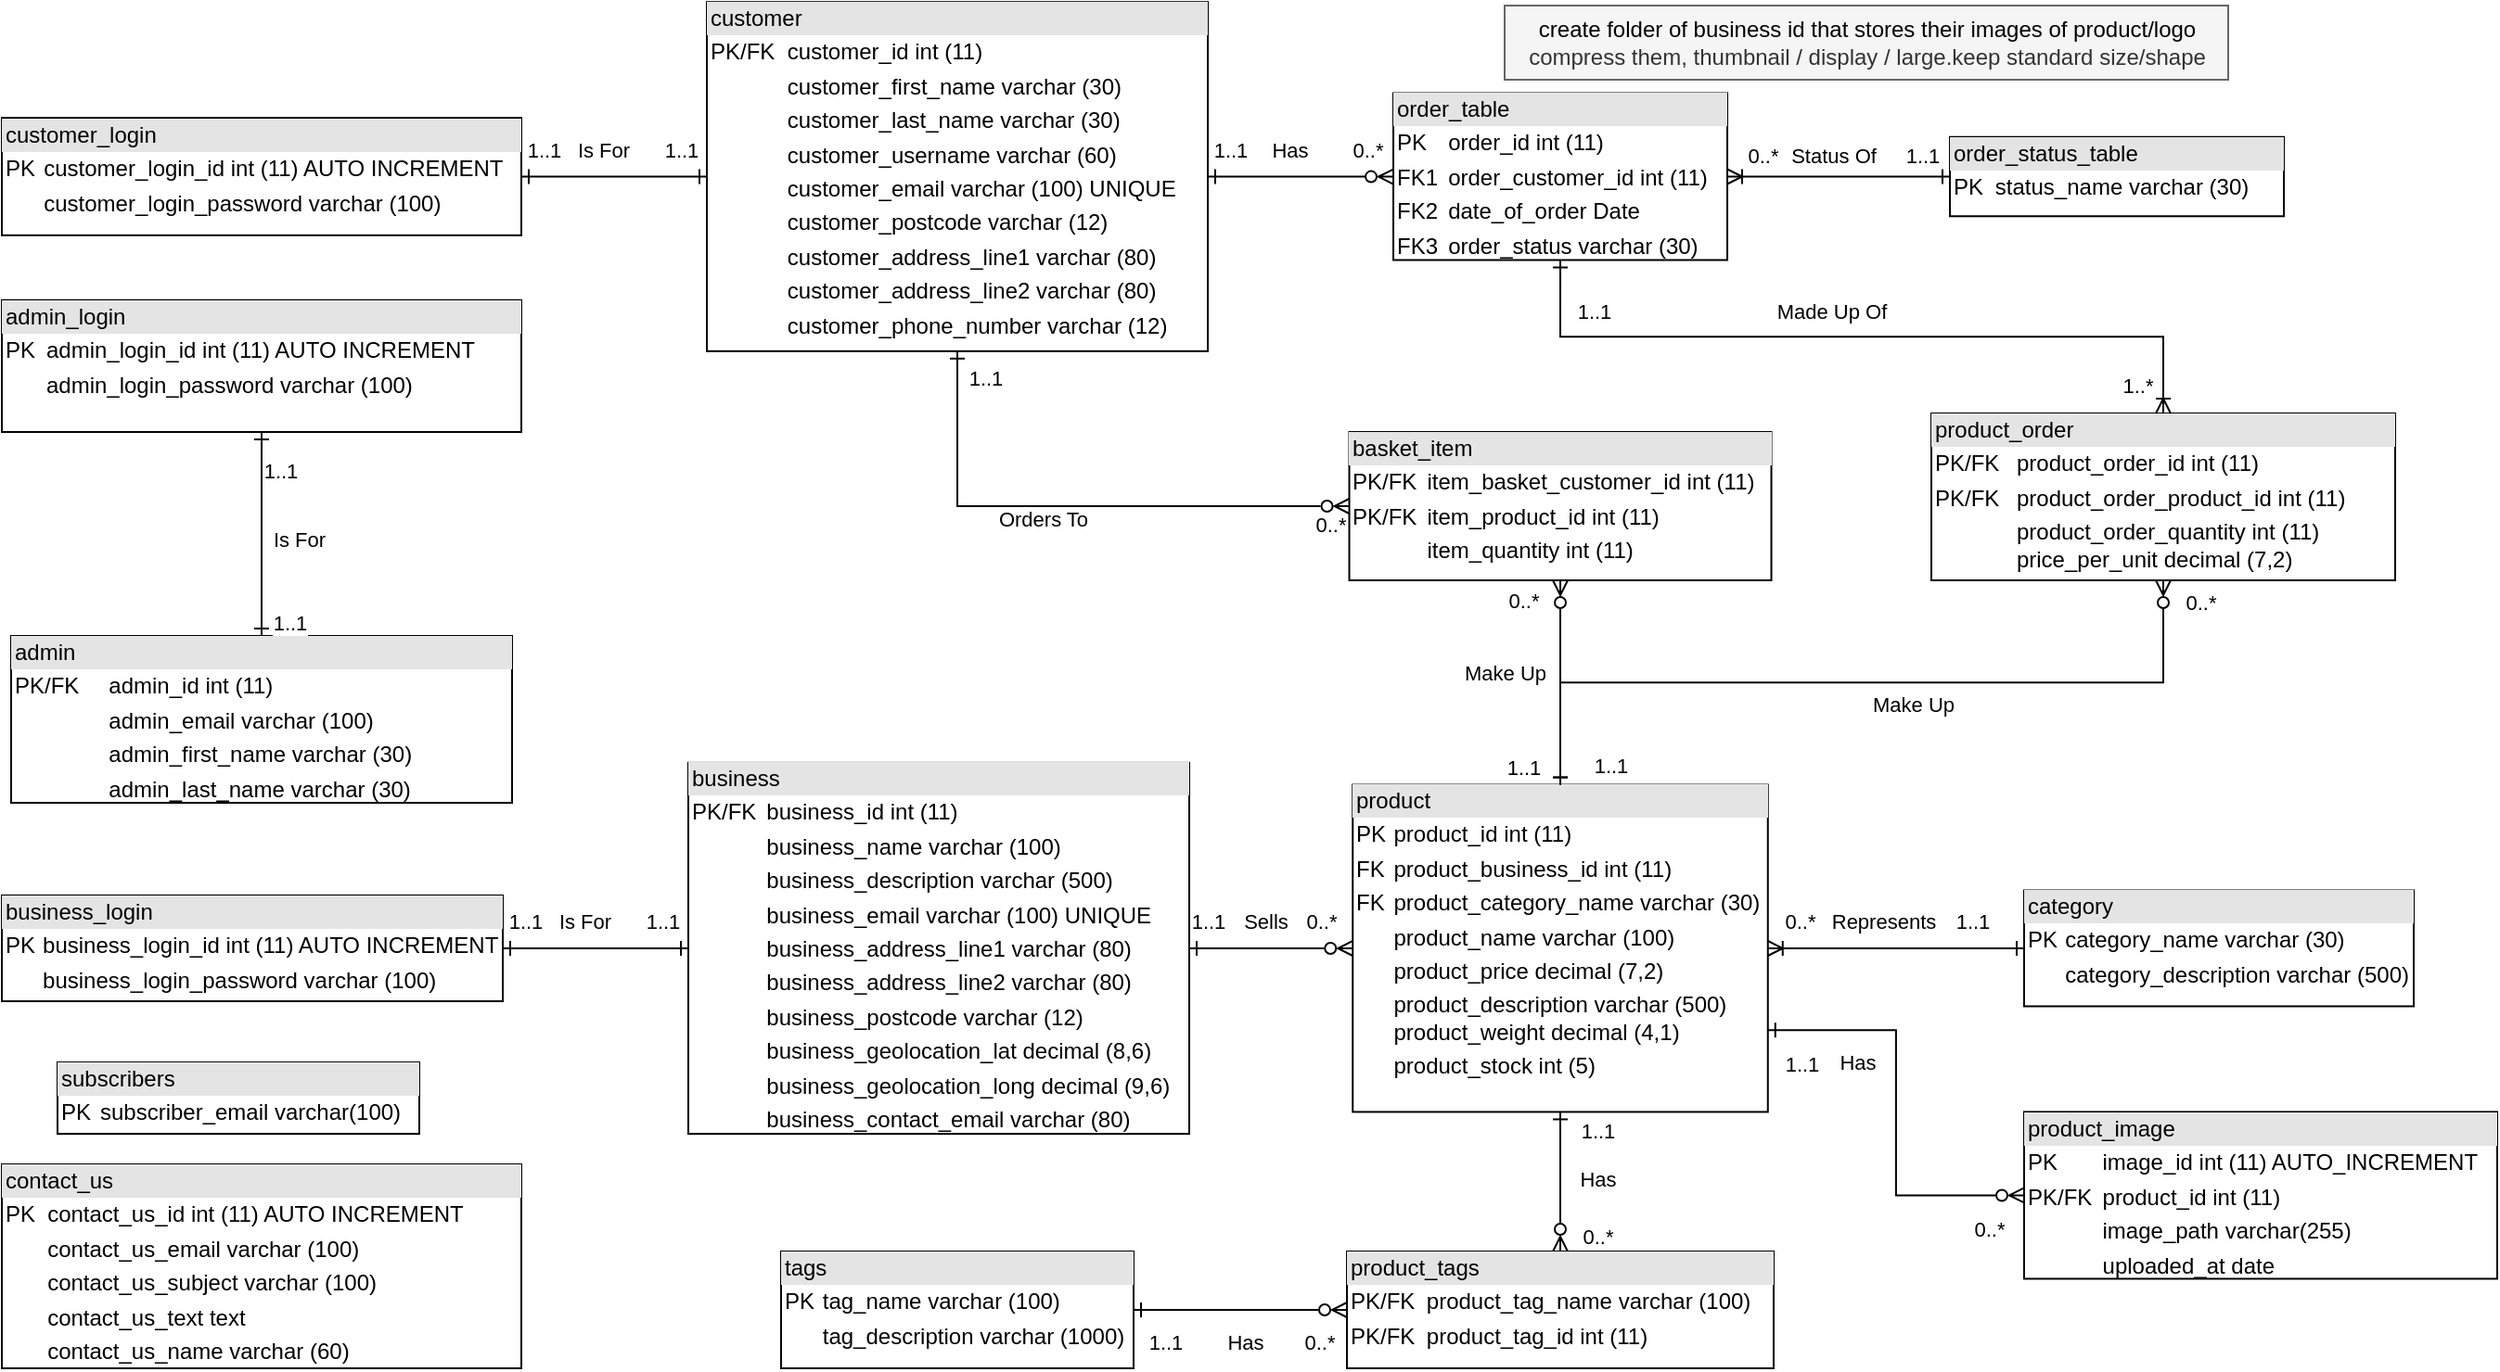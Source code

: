 <mxfile version="26.2.14">
  <diagram id="C5RBs43oDa-KdzZeNtuy" name="Page-1">
    <mxGraphModel dx="2253" dy="743" grid="1" gridSize="10" guides="1" tooltips="1" connect="1" arrows="1" fold="1" page="1" pageScale="1" pageWidth="827" pageHeight="1169" math="0" shadow="0">
      <root>
        <mxCell id="WIyWlLk6GJQsqaUBKTNV-0" />
        <mxCell id="WIyWlLk6GJQsqaUBKTNV-1" parent="WIyWlLk6GJQsqaUBKTNV-0" />
        <mxCell id="jSsbBtt8vJebGRckKTgW-8" value="" style="edgeStyle=orthogonalEdgeStyle;rounded=0;orthogonalLoop=1;jettySize=auto;html=1;startArrow=ERone;startFill=0;endArrow=ERzeroToMany;endFill=0;" parent="WIyWlLk6GJQsqaUBKTNV-1" source="jSsbBtt8vJebGRckKTgW-5" target="jSsbBtt8vJebGRckKTgW-6" edge="1">
          <mxGeometry relative="1" as="geometry" />
        </mxCell>
        <mxCell id="jSsbBtt8vJebGRckKTgW-9" value="Has" style="edgeLabel;html=1;align=center;verticalAlign=middle;resizable=0;points=[];" parent="jSsbBtt8vJebGRckKTgW-8" vertex="1" connectable="0">
          <mxGeometry x="-0.289" y="1" relative="1" as="geometry">
            <mxPoint x="8" y="-14" as="offset" />
          </mxGeometry>
        </mxCell>
        <mxCell id="jSsbBtt8vJebGRckKTgW-10" value="1..1" style="edgeLabel;html=1;align=center;verticalAlign=middle;resizable=0;points=[];" parent="jSsbBtt8vJebGRckKTgW-8" vertex="1" connectable="0">
          <mxGeometry x="-0.756" y="1" relative="1" as="geometry">
            <mxPoint y="-14" as="offset" />
          </mxGeometry>
        </mxCell>
        <mxCell id="jSsbBtt8vJebGRckKTgW-11" value="0..*" style="edgeLabel;html=1;align=center;verticalAlign=middle;resizable=0;points=[];" parent="jSsbBtt8vJebGRckKTgW-8" vertex="1" connectable="0">
          <mxGeometry x="0.133" y="-2" relative="1" as="geometry">
            <mxPoint x="29" y="-17" as="offset" />
          </mxGeometry>
        </mxCell>
        <mxCell id="jSsbBtt8vJebGRckKTgW-5" value="&lt;div style=&quot;box-sizing: border-box; width: 100%; background: rgb(228, 228, 228); padding: 2px;&quot;&gt;customer&lt;/div&gt;&lt;table style=&quot;width:100%;font-size:1em;&quot; cellpadding=&quot;2&quot; cellspacing=&quot;0&quot;&gt;&lt;tbody&gt;&lt;tr&gt;&lt;td&gt;PK/FK&lt;/td&gt;&lt;td&gt;customer_id int (11)&lt;/td&gt;&lt;/tr&gt;&lt;tr&gt;&lt;td&gt;&lt;br&gt;&lt;/td&gt;&lt;td&gt;customer_first_name varchar (30)&lt;/td&gt;&lt;/tr&gt;&lt;tr&gt;&lt;td&gt;&lt;br&gt;&lt;/td&gt;&lt;td&gt;customer_last_name varchar (30)&lt;/td&gt;&lt;/tr&gt;&lt;tr&gt;&lt;td&gt;&lt;br&gt;&lt;/td&gt;&lt;td&gt;customer_username varchar (60)&lt;/td&gt;&lt;/tr&gt;&lt;tr&gt;&lt;td&gt;&lt;br&gt;&lt;/td&gt;&lt;td&gt;customer_email varchar (100) UNIQUE&lt;/td&gt;&lt;/tr&gt;&lt;tr&gt;&lt;td&gt;&lt;br&gt;&lt;/td&gt;&lt;td&gt;customer_postcode varchar (12)&lt;/td&gt;&lt;/tr&gt;&lt;tr&gt;&lt;td&gt;&lt;br&gt;&lt;/td&gt;&lt;td&gt;customer_address_line1 varchar (80)&lt;/td&gt;&lt;/tr&gt;&lt;tr&gt;&lt;td&gt;&lt;br&gt;&lt;/td&gt;&lt;td&gt;customer_address_line2 varchar (80)&lt;/td&gt;&lt;/tr&gt;&lt;tr&gt;&lt;td&gt;&lt;br&gt;&lt;/td&gt;&lt;td&gt;customer_phone_number varchar (12)&lt;/td&gt;&lt;/tr&gt;&lt;/tbody&gt;&lt;/table&gt;" style="verticalAlign=top;align=left;overflow=fill;html=1;whiteSpace=wrap;" parent="WIyWlLk6GJQsqaUBKTNV-1" vertex="1">
          <mxGeometry y="8.1" width="270" height="188.31" as="geometry" />
        </mxCell>
        <mxCell id="jSsbBtt8vJebGRckKTgW-6" value="&lt;div style=&quot;box-sizing: border-box; width: 100%; background: rgb(228, 228, 228); padding: 2px;&quot;&gt;order_table&lt;/div&gt;&lt;table style=&quot;width:100%;font-size:1em;&quot; cellpadding=&quot;2&quot; cellspacing=&quot;0&quot;&gt;&lt;tbody&gt;&lt;tr&gt;&lt;td&gt;PK&lt;/td&gt;&lt;td&gt;order_id int (11)&lt;/td&gt;&lt;/tr&gt;&lt;tr&gt;&lt;td&gt;FK1&lt;/td&gt;&lt;td&gt;order_customer_id int (11)&lt;/td&gt;&lt;/tr&gt;&lt;tr&gt;&lt;td&gt;FK2&lt;/td&gt;&lt;td&gt;date_of_order Date&lt;br&gt;&lt;/td&gt;&lt;/tr&gt;&lt;tr&gt;&lt;td&gt;FK3&lt;/td&gt;&lt;td&gt;order_status varchar (30)&lt;/td&gt;&lt;/tr&gt;&lt;tr&gt;&lt;td&gt;&lt;br&gt;&lt;/td&gt;&lt;td&gt;&lt;br&gt;&lt;/td&gt;&lt;/tr&gt;&lt;tr&gt;&lt;td&gt;&lt;br&gt;&lt;/td&gt;&lt;td&gt;&lt;br&gt;&lt;/td&gt;&lt;/tr&gt;&lt;/tbody&gt;&lt;/table&gt;" style="verticalAlign=top;align=left;overflow=fill;html=1;whiteSpace=wrap;" parent="WIyWlLk6GJQsqaUBKTNV-1" vertex="1">
          <mxGeometry x="370.01" y="57.25" width="180" height="90" as="geometry" />
        </mxCell>
        <mxCell id="jSsbBtt8vJebGRckKTgW-13" value="&lt;div style=&quot;box-sizing: border-box; width: 100%; background: rgb(228, 228, 228); padding: 2px;&quot;&gt;product_order&lt;/div&gt;&lt;table style=&quot;width:100%;font-size:1em;&quot; cellpadding=&quot;2&quot; cellspacing=&quot;0&quot;&gt;&lt;tbody&gt;&lt;tr&gt;&lt;td&gt;PK/FK&lt;/td&gt;&lt;td&gt;product_order_id int (11)&lt;/td&gt;&lt;/tr&gt;&lt;tr&gt;&lt;td&gt;PK/FK&lt;/td&gt;&lt;td&gt;product_order_product_id int (11)&lt;br&gt;&lt;/td&gt;&lt;/tr&gt;&lt;tr&gt;&lt;td&gt;&lt;br&gt;&lt;/td&gt;&lt;td&gt;product_order_quantity int (11)&lt;br&gt;price_per_unit decimal (7,2)&lt;br&gt;&lt;br&gt;&lt;/td&gt;&lt;/tr&gt;&lt;/tbody&gt;&lt;/table&gt;" style="verticalAlign=top;align=left;overflow=fill;html=1;whiteSpace=wrap;" parent="WIyWlLk6GJQsqaUBKTNV-1" vertex="1">
          <mxGeometry x="660" y="230" width="250" height="90" as="geometry" />
        </mxCell>
        <mxCell id="jSsbBtt8vJebGRckKTgW-14" value="&lt;div style=&quot;box-sizing: border-box; width: 100%; background: rgb(228, 228, 228); padding: 2px;&quot;&gt;product&lt;/div&gt;&lt;table style=&quot;width:100%;font-size:1em;&quot; cellpadding=&quot;2&quot; cellspacing=&quot;0&quot;&gt;&lt;tbody&gt;&lt;tr&gt;&lt;td&gt;PK&lt;/td&gt;&lt;td&gt;product_id int (11)&lt;/td&gt;&lt;/tr&gt;&lt;tr&gt;&lt;td&gt;FK&lt;/td&gt;&lt;td&gt;product_business_id int (11)&lt;/td&gt;&lt;/tr&gt;&lt;tr&gt;&lt;td&gt;FK&lt;/td&gt;&lt;td&gt;product_category_name varchar (30)&lt;/td&gt;&lt;/tr&gt;&lt;tr&gt;&lt;td&gt;&lt;br&gt;&lt;/td&gt;&lt;td&gt;product_name varchar (100)&lt;/td&gt;&lt;/tr&gt;&lt;tr&gt;&lt;td&gt;&lt;/td&gt;&lt;td&gt;product_price decimal (7,2)&lt;br&gt;&lt;/td&gt;&lt;/tr&gt;&lt;tr&gt;&lt;td&gt;&lt;br&gt;&lt;/td&gt;&lt;td&gt;product_description varchar (500)&lt;br&gt;product_weight decimal (4,1)&lt;/td&gt;&lt;/tr&gt;&lt;tr&gt;&lt;td&gt;&lt;br&gt;&lt;/td&gt;&lt;td&gt;product_stock int (5)&lt;/td&gt;&lt;/tr&gt;&lt;tr&gt;&lt;td&gt;&lt;br&gt;&lt;/td&gt;&lt;td&gt;&lt;br&gt;&lt;/td&gt;&lt;/tr&gt;&lt;tr&gt;&lt;td&gt;&lt;br&gt;&lt;/td&gt;&lt;td&gt;&lt;br&gt;&lt;/td&gt;&lt;/tr&gt;&lt;/tbody&gt;&lt;/table&gt;" style="verticalAlign=top;align=left;overflow=fill;html=1;whiteSpace=wrap;" parent="WIyWlLk6GJQsqaUBKTNV-1" vertex="1">
          <mxGeometry x="348.13" y="430.28" width="223.75" height="176.44" as="geometry" />
        </mxCell>
        <mxCell id="jSsbBtt8vJebGRckKTgW-15" value="" style="edgeStyle=orthogonalEdgeStyle;rounded=0;orthogonalLoop=1;jettySize=auto;html=1;exitX=0.5;exitY=1;exitDx=0;exitDy=0;entryX=0.5;entryY=0;entryDx=0;entryDy=0;startArrow=ERone;startFill=0;endArrow=ERoneToMany;endFill=0;" parent="WIyWlLk6GJQsqaUBKTNV-1" source="jSsbBtt8vJebGRckKTgW-6" target="jSsbBtt8vJebGRckKTgW-13" edge="1">
          <mxGeometry relative="1" as="geometry">
            <mxPoint x="230" y="277" as="sourcePoint" />
            <mxPoint x="330" y="277" as="targetPoint" />
          </mxGeometry>
        </mxCell>
        <mxCell id="jSsbBtt8vJebGRckKTgW-16" value="Made Up Of" style="edgeLabel;html=1;align=center;verticalAlign=middle;resizable=0;points=[];" parent="jSsbBtt8vJebGRckKTgW-15" vertex="1" connectable="0">
          <mxGeometry x="-0.289" y="1" relative="1" as="geometry">
            <mxPoint x="42" y="-13" as="offset" />
          </mxGeometry>
        </mxCell>
        <mxCell id="jSsbBtt8vJebGRckKTgW-17" value="1..1" style="edgeLabel;html=1;align=center;verticalAlign=middle;resizable=0;points=[];" parent="jSsbBtt8vJebGRckKTgW-15" vertex="1" connectable="0">
          <mxGeometry x="-0.756" y="1" relative="1" as="geometry">
            <mxPoint x="10" y="-13" as="offset" />
          </mxGeometry>
        </mxCell>
        <mxCell id="jSsbBtt8vJebGRckKTgW-18" value="1..*" style="edgeLabel;html=1;align=center;verticalAlign=middle;resizable=0;points=[];" parent="jSsbBtt8vJebGRckKTgW-15" vertex="1" connectable="0">
          <mxGeometry x="0.133" y="-2" relative="1" as="geometry">
            <mxPoint x="121" y="24" as="offset" />
          </mxGeometry>
        </mxCell>
        <mxCell id="jSsbBtt8vJebGRckKTgW-19" value="" style="edgeStyle=orthogonalEdgeStyle;rounded=0;orthogonalLoop=1;jettySize=auto;html=1;exitX=0.5;exitY=1;exitDx=0;exitDy=0;entryX=0.5;entryY=0;entryDx=0;entryDy=0;endArrow=ERone;endFill=0;startArrow=ERzeroToMany;startFill=0;" parent="WIyWlLk6GJQsqaUBKTNV-1" source="jSsbBtt8vJebGRckKTgW-13" target="jSsbBtt8vJebGRckKTgW-14" edge="1">
          <mxGeometry relative="1" as="geometry">
            <mxPoint x="430" y="167" as="sourcePoint" />
            <mxPoint x="430" y="257" as="targetPoint" />
          </mxGeometry>
        </mxCell>
        <mxCell id="jSsbBtt8vJebGRckKTgW-20" value="Make Up" style="edgeLabel;html=1;align=center;verticalAlign=middle;resizable=0;points=[];" parent="jSsbBtt8vJebGRckKTgW-19" vertex="1" connectable="0">
          <mxGeometry x="-0.289" y="1" relative="1" as="geometry">
            <mxPoint x="-36" y="11" as="offset" />
          </mxGeometry>
        </mxCell>
        <mxCell id="jSsbBtt8vJebGRckKTgW-21" value="0..*" style="edgeLabel;html=1;align=center;verticalAlign=middle;resizable=0;points=[];" parent="jSsbBtt8vJebGRckKTgW-19" vertex="1" connectable="0">
          <mxGeometry x="-0.756" y="1" relative="1" as="geometry">
            <mxPoint x="19" y="-41" as="offset" />
          </mxGeometry>
        </mxCell>
        <mxCell id="jSsbBtt8vJebGRckKTgW-22" value="1..1" style="edgeLabel;html=1;align=center;verticalAlign=middle;resizable=0;points=[];" parent="jSsbBtt8vJebGRckKTgW-19" vertex="1" connectable="0">
          <mxGeometry x="0.133" y="-2" relative="1" as="geometry">
            <mxPoint x="-107" y="47" as="offset" />
          </mxGeometry>
        </mxCell>
        <mxCell id="jSsbBtt8vJebGRckKTgW-23" value="&lt;div style=&quot;box-sizing: border-box; width: 100%; background: rgb(228, 228, 228); padding: 2px;&quot;&gt;business&lt;/div&gt;&lt;table style=&quot;width:100%;font-size:1em;&quot; cellpadding=&quot;2&quot; cellspacing=&quot;0&quot;&gt;&lt;tbody&gt;&lt;tr&gt;&lt;td&gt;PK/FK&lt;/td&gt;&lt;td&gt;business_id int (11)&lt;/td&gt;&lt;/tr&gt;&lt;tr&gt;&lt;td&gt;&lt;br&gt;&lt;/td&gt;&lt;td&gt;business_name varchar (100)&lt;br&gt;&lt;/td&gt;&lt;/tr&gt;&lt;tr&gt;&lt;td&gt;&lt;br&gt;&lt;/td&gt;&lt;td&gt;business_description varchar (500)&lt;/td&gt;&lt;/tr&gt;&lt;tr&gt;&lt;td&gt;&lt;/td&gt;&lt;td&gt;business_email varchar (100) UNIQUE&lt;br&gt;&lt;/td&gt;&lt;/tr&gt;&lt;tr&gt;&lt;td&gt;&lt;br&gt;&lt;/td&gt;&lt;td&gt;business_address_line1 varchar (80)&lt;/td&gt;&lt;/tr&gt;&lt;tr&gt;&lt;td&gt;&lt;br&gt;&lt;/td&gt;&lt;td&gt;business_address_line2 varchar (80)&lt;/td&gt;&lt;/tr&gt;&lt;tr&gt;&lt;td&gt;&lt;br&gt;&lt;/td&gt;&lt;td&gt;business_postcode varchar (12)&lt;/td&gt;&lt;/tr&gt;&lt;tr&gt;&lt;td&gt;&lt;br&gt;&lt;/td&gt;&lt;td&gt;business_geolocation_lat decimal (8,6)&lt;/td&gt;&lt;/tr&gt;&lt;tr&gt;&lt;td&gt;&lt;br&gt;&lt;/td&gt;&lt;td&gt;business_geolocation_long decimal (9,6)&lt;br&gt;&lt;/td&gt;&lt;/tr&gt;&lt;tr&gt;&lt;td&gt;&lt;br&gt;&lt;/td&gt;&lt;td&gt;business_contact_email varchar (80)&lt;/td&gt;&lt;/tr&gt;&lt;/tbody&gt;&lt;/table&gt;" style="verticalAlign=top;align=left;overflow=fill;html=1;whiteSpace=wrap;" parent="WIyWlLk6GJQsqaUBKTNV-1" vertex="1">
          <mxGeometry x="-10" y="418.43" width="270" height="200.13" as="geometry" />
        </mxCell>
        <mxCell id="jSsbBtt8vJebGRckKTgW-24" value="" style="edgeStyle=orthogonalEdgeStyle;rounded=0;orthogonalLoop=1;jettySize=auto;html=1;exitX=1;exitY=0.5;exitDx=0;exitDy=0;entryX=0;entryY=0.5;entryDx=0;entryDy=0;endArrow=ERzeroToMany;endFill=0;startArrow=ERone;startFill=0;" parent="WIyWlLk6GJQsqaUBKTNV-1" source="jSsbBtt8vJebGRckKTgW-23" target="jSsbBtt8vJebGRckKTgW-14" edge="1">
          <mxGeometry relative="1" as="geometry">
            <mxPoint x="220" y="469" as="sourcePoint" />
            <mxPoint x="320" y="469" as="targetPoint" />
          </mxGeometry>
        </mxCell>
        <mxCell id="jSsbBtt8vJebGRckKTgW-25" value="Sells" style="edgeLabel;html=1;align=center;verticalAlign=middle;resizable=0;points=[];" parent="jSsbBtt8vJebGRckKTgW-24" vertex="1" connectable="0">
          <mxGeometry x="-0.289" y="1" relative="1" as="geometry">
            <mxPoint x="9" y="-14" as="offset" />
          </mxGeometry>
        </mxCell>
        <mxCell id="jSsbBtt8vJebGRckKTgW-26" value="1..1" style="edgeLabel;html=1;align=center;verticalAlign=middle;resizable=0;points=[];" parent="jSsbBtt8vJebGRckKTgW-24" vertex="1" connectable="0">
          <mxGeometry x="-0.756" y="1" relative="1" as="geometry">
            <mxPoint x="-1" y="-14" as="offset" />
          </mxGeometry>
        </mxCell>
        <mxCell id="jSsbBtt8vJebGRckKTgW-27" value="0..*" style="edgeLabel;html=1;align=center;verticalAlign=middle;resizable=0;points=[];" parent="jSsbBtt8vJebGRckKTgW-24" vertex="1" connectable="0">
          <mxGeometry x="0.133" y="-2" relative="1" as="geometry">
            <mxPoint x="21" y="-17" as="offset" />
          </mxGeometry>
        </mxCell>
        <mxCell id="jSsbBtt8vJebGRckKTgW-28" value="&lt;div style=&quot;box-sizing: border-box; width: 100%; background: rgb(228, 228, 228); padding: 2px;&quot;&gt;category&lt;/div&gt;&lt;table style=&quot;width:100%;font-size:1em;&quot; cellpadding=&quot;2&quot; cellspacing=&quot;0&quot;&gt;&lt;tbody&gt;&lt;tr&gt;&lt;td&gt;PK&lt;/td&gt;&lt;td&gt;category_name varchar (30)&lt;/td&gt;&lt;/tr&gt;&lt;tr&gt;&lt;td&gt;&lt;br&gt;&lt;/td&gt;&lt;td&gt;category_description varchar (500)&lt;/td&gt;&lt;/tr&gt;&lt;tr&gt;&lt;td&gt;&lt;/td&gt;&lt;td&gt;&lt;br&gt;&lt;/td&gt;&lt;/tr&gt;&lt;/tbody&gt;&lt;/table&gt;" style="verticalAlign=top;align=left;overflow=fill;html=1;whiteSpace=wrap;" parent="WIyWlLk6GJQsqaUBKTNV-1" vertex="1">
          <mxGeometry x="710" y="487.25" width="210" height="62.5" as="geometry" />
        </mxCell>
        <mxCell id="jSsbBtt8vJebGRckKTgW-29" value="" style="edgeStyle=orthogonalEdgeStyle;rounded=0;orthogonalLoop=1;jettySize=auto;html=1;exitX=1;exitY=0.5;exitDx=0;exitDy=0;entryX=0;entryY=0.5;entryDx=0;entryDy=0;startArrow=ERoneToMany;startFill=0;endArrow=ERone;endFill=0;" parent="WIyWlLk6GJQsqaUBKTNV-1" source="jSsbBtt8vJebGRckKTgW-14" target="jSsbBtt8vJebGRckKTgW-28" edge="1">
          <mxGeometry relative="1" as="geometry">
            <mxPoint x="430" y="209" as="sourcePoint" />
            <mxPoint x="430" y="299" as="targetPoint" />
          </mxGeometry>
        </mxCell>
        <mxCell id="jSsbBtt8vJebGRckKTgW-30" value="Represents" style="edgeLabel;html=1;align=center;verticalAlign=middle;resizable=0;points=[];" parent="jSsbBtt8vJebGRckKTgW-29" vertex="1" connectable="0">
          <mxGeometry x="-0.289" y="1" relative="1" as="geometry">
            <mxPoint x="13" y="-14" as="offset" />
          </mxGeometry>
        </mxCell>
        <mxCell id="jSsbBtt8vJebGRckKTgW-31" value="0..*" style="edgeLabel;html=1;align=center;verticalAlign=middle;resizable=0;points=[];" parent="jSsbBtt8vJebGRckKTgW-29" vertex="1" connectable="0">
          <mxGeometry x="-0.756" y="1" relative="1" as="geometry">
            <mxPoint y="-14" as="offset" />
          </mxGeometry>
        </mxCell>
        <mxCell id="jSsbBtt8vJebGRckKTgW-32" value="1..1" style="edgeLabel;html=1;align=center;verticalAlign=middle;resizable=0;points=[];" parent="jSsbBtt8vJebGRckKTgW-29" vertex="1" connectable="0">
          <mxGeometry x="0.133" y="-2" relative="1" as="geometry">
            <mxPoint x="32" y="-17" as="offset" />
          </mxGeometry>
        </mxCell>
        <mxCell id="emKWdDyX30KAi3H5ABEq-0" value="&lt;span style=&quot;background-color: transparent; color: light-dark(rgb(0, 0, 0), rgb(255, 255, 255));&quot;&gt;create folder of business id that stores their images of product/logo&lt;/span&gt;&lt;div&gt;compress them, thumbnail / display / large.keep standard size/shape&lt;/div&gt;" style="text;html=1;align=center;verticalAlign=middle;resizable=0;points=[];autosize=1;fillColor=#f5f5f5;fontColor=#333333;strokeColor=#666666;" parent="WIyWlLk6GJQsqaUBKTNV-1" vertex="1">
          <mxGeometry x="430" y="10" width="390" height="40" as="geometry" />
        </mxCell>
        <mxCell id="emKWdDyX30KAi3H5ABEq-2" value="&lt;div style=&quot;box-sizing: border-box; width: 100%; background: rgb(228, 228, 228); padding: 2px;&quot;&gt;tags&lt;/div&gt;&lt;table style=&quot;width:100%;font-size:1em;&quot; cellpadding=&quot;2&quot; cellspacing=&quot;0&quot;&gt;&lt;tbody&gt;&lt;tr&gt;&lt;td&gt;PK&lt;/td&gt;&lt;td&gt;tag_name varchar (100)&lt;/td&gt;&lt;/tr&gt;&lt;tr&gt;&lt;td&gt;&lt;br&gt;&lt;/td&gt;&lt;td&gt;tag_description varchar (1000)&lt;/td&gt;&lt;/tr&gt;&lt;tr&gt;&lt;td&gt;&lt;br&gt;&lt;/td&gt;&lt;td&gt;&lt;br&gt;&lt;/td&gt;&lt;/tr&gt;&lt;/tbody&gt;&lt;/table&gt;" style="verticalAlign=top;align=left;overflow=fill;html=1;whiteSpace=wrap;" parent="WIyWlLk6GJQsqaUBKTNV-1" vertex="1">
          <mxGeometry x="40" y="682" width="190" height="63" as="geometry" />
        </mxCell>
        <mxCell id="emKWdDyX30KAi3H5ABEq-4" value="" style="edgeStyle=orthogonalEdgeStyle;rounded=0;orthogonalLoop=1;jettySize=auto;html=1;entryX=0.5;entryY=1;entryDx=0;entryDy=0;startArrow=ERzeroToMany;startFill=0;endArrow=ERone;endFill=0;exitX=0.5;exitY=0;exitDx=0;exitDy=0;" parent="WIyWlLk6GJQsqaUBKTNV-1" source="E1Ps-fiMPcJ9bzj2dyzb-0" target="jSsbBtt8vJebGRckKTgW-14" edge="1">
          <mxGeometry relative="1" as="geometry">
            <mxPoint x="420" y="675.62" as="sourcePoint" />
            <mxPoint x="460" y="608.5" as="targetPoint" />
          </mxGeometry>
        </mxCell>
        <mxCell id="emKWdDyX30KAi3H5ABEq-5" value="Has" style="edgeLabel;html=1;align=center;verticalAlign=middle;resizable=0;points=[];" parent="emKWdDyX30KAi3H5ABEq-4" vertex="1" connectable="0">
          <mxGeometry x="-0.289" y="1" relative="1" as="geometry">
            <mxPoint x="21" y="-12" as="offset" />
          </mxGeometry>
        </mxCell>
        <mxCell id="emKWdDyX30KAi3H5ABEq-6" value="0..*" style="edgeLabel;html=1;align=center;verticalAlign=middle;resizable=0;points=[];" parent="emKWdDyX30KAi3H5ABEq-4" vertex="1" connectable="0">
          <mxGeometry x="-0.756" y="1" relative="1" as="geometry">
            <mxPoint x="21" y="1" as="offset" />
          </mxGeometry>
        </mxCell>
        <mxCell id="emKWdDyX30KAi3H5ABEq-7" value="1..1" style="edgeLabel;html=1;align=center;verticalAlign=middle;resizable=0;points=[];" parent="emKWdDyX30KAi3H5ABEq-4" vertex="1" connectable="0">
          <mxGeometry x="0.133" y="-2" relative="1" as="geometry">
            <mxPoint x="18" y="-23" as="offset" />
          </mxGeometry>
        </mxCell>
        <mxCell id="E1Ps-fiMPcJ9bzj2dyzb-0" value="&lt;div style=&quot;box-sizing: border-box; width: 100%; background: rgb(228, 228, 228); padding: 2px;&quot;&gt;product_tags&lt;/div&gt;&lt;table style=&quot;width:100%;font-size:1em;&quot; cellpadding=&quot;2&quot; cellspacing=&quot;0&quot;&gt;&lt;tbody&gt;&lt;tr&gt;&lt;td&gt;PK/FK&lt;/td&gt;&lt;td&gt;product_tag_name varchar (100)&lt;/td&gt;&lt;/tr&gt;&lt;tr&gt;&lt;td&gt;PK/FK&lt;/td&gt;&lt;td&gt;product_tag_id int (11)&lt;/td&gt;&lt;/tr&gt;&lt;tr&gt;&lt;td&gt;&lt;br&gt;&lt;/td&gt;&lt;td&gt;&lt;br&gt;&lt;/td&gt;&lt;/tr&gt;&lt;/tbody&gt;&lt;/table&gt;" style="verticalAlign=top;align=left;overflow=fill;html=1;whiteSpace=wrap;" parent="WIyWlLk6GJQsqaUBKTNV-1" vertex="1">
          <mxGeometry x="345" y="682" width="230" height="63" as="geometry" />
        </mxCell>
        <mxCell id="E1Ps-fiMPcJ9bzj2dyzb-1" value="" style="edgeStyle=orthogonalEdgeStyle;rounded=0;orthogonalLoop=1;jettySize=auto;html=1;entryX=1;entryY=0.5;entryDx=0;entryDy=0;startArrow=ERzeroToMany;startFill=0;endArrow=ERone;endFill=0;exitX=0;exitY=0.5;exitDx=0;exitDy=0;" parent="WIyWlLk6GJQsqaUBKTNV-1" source="E1Ps-fiMPcJ9bzj2dyzb-0" target="emKWdDyX30KAi3H5ABEq-2" edge="1">
          <mxGeometry relative="1" as="geometry">
            <mxPoint x="430" y="683.62" as="sourcePoint" />
            <mxPoint x="430" y="590.62" as="targetPoint" />
          </mxGeometry>
        </mxCell>
        <mxCell id="E1Ps-fiMPcJ9bzj2dyzb-2" value="Has" style="edgeLabel;html=1;align=center;verticalAlign=middle;resizable=0;points=[];" parent="E1Ps-fiMPcJ9bzj2dyzb-1" vertex="1" connectable="0">
          <mxGeometry x="-0.289" y="1" relative="1" as="geometry">
            <mxPoint x="-14" y="16" as="offset" />
          </mxGeometry>
        </mxCell>
        <mxCell id="E1Ps-fiMPcJ9bzj2dyzb-3" value="0..*" style="edgeLabel;html=1;align=center;verticalAlign=middle;resizable=0;points=[];" parent="E1Ps-fiMPcJ9bzj2dyzb-1" vertex="1" connectable="0">
          <mxGeometry x="-0.756" y="1" relative="1" as="geometry">
            <mxPoint x="-1" y="16" as="offset" />
          </mxGeometry>
        </mxCell>
        <mxCell id="E1Ps-fiMPcJ9bzj2dyzb-4" value="1..1" style="edgeLabel;html=1;align=center;verticalAlign=middle;resizable=0;points=[];" parent="E1Ps-fiMPcJ9bzj2dyzb-1" vertex="1" connectable="0">
          <mxGeometry x="0.133" y="-2" relative="1" as="geometry">
            <mxPoint x="-33" y="19" as="offset" />
          </mxGeometry>
        </mxCell>
        <mxCell id="bsmpY3y-bxE5RTYFKYd4-2" value="&lt;div style=&quot;box-sizing: border-box; width: 100%; background: rgb(228, 228, 228); padding: 2px;&quot;&gt;customer_login&lt;/div&gt;&lt;table style=&quot;width:100%;font-size:1em;&quot; cellpadding=&quot;2&quot; cellspacing=&quot;0&quot;&gt;&lt;tbody&gt;&lt;tr&gt;&lt;td&gt;PK&lt;/td&gt;&lt;td&gt;customer_login_id int (11) AUTO INCREMENT&lt;br&gt;&lt;/td&gt;&lt;/tr&gt;&lt;tr&gt;&lt;td&gt;&lt;br&gt;&lt;/td&gt;&lt;td&gt;customer_login_password varchar (100)&lt;/td&gt;&lt;/tr&gt;&lt;/tbody&gt;&lt;/table&gt;" style="verticalAlign=top;align=left;overflow=fill;html=1;whiteSpace=wrap;" parent="WIyWlLk6GJQsqaUBKTNV-1" vertex="1">
          <mxGeometry x="-380" y="70.6" width="280" height="63.31" as="geometry" />
        </mxCell>
        <mxCell id="bsmpY3y-bxE5RTYFKYd4-3" value="" style="edgeStyle=orthogonalEdgeStyle;rounded=0;orthogonalLoop=1;jettySize=auto;html=1;startArrow=ERone;startFill=0;endArrow=ERone;endFill=0;exitX=1;exitY=0.5;exitDx=0;exitDy=0;entryX=0;entryY=0.5;entryDx=0;entryDy=0;" parent="WIyWlLk6GJQsqaUBKTNV-1" source="bsmpY3y-bxE5RTYFKYd4-2" target="jSsbBtt8vJebGRckKTgW-5" edge="1">
          <mxGeometry relative="1" as="geometry">
            <mxPoint x="-90" y="180" as="sourcePoint" />
            <mxPoint x="10" y="180" as="targetPoint" />
          </mxGeometry>
        </mxCell>
        <mxCell id="bsmpY3y-bxE5RTYFKYd4-4" value="Is For" style="edgeLabel;html=1;align=center;verticalAlign=middle;resizable=0;points=[];" parent="bsmpY3y-bxE5RTYFKYd4-3" vertex="1" connectable="0">
          <mxGeometry x="-0.289" y="1" relative="1" as="geometry">
            <mxPoint x="8" y="-14" as="offset" />
          </mxGeometry>
        </mxCell>
        <mxCell id="bsmpY3y-bxE5RTYFKYd4-5" value="1..1" style="edgeLabel;html=1;align=center;verticalAlign=middle;resizable=0;points=[];" parent="bsmpY3y-bxE5RTYFKYd4-3" vertex="1" connectable="0">
          <mxGeometry x="-0.756" y="1" relative="1" as="geometry">
            <mxPoint y="-14" as="offset" />
          </mxGeometry>
        </mxCell>
        <mxCell id="bsmpY3y-bxE5RTYFKYd4-6" value="1..1" style="edgeLabel;html=1;align=center;verticalAlign=middle;resizable=0;points=[];" parent="bsmpY3y-bxE5RTYFKYd4-3" vertex="1" connectable="0">
          <mxGeometry x="0.133" y="-2" relative="1" as="geometry">
            <mxPoint x="29" y="-17" as="offset" />
          </mxGeometry>
        </mxCell>
        <mxCell id="bsmpY3y-bxE5RTYFKYd4-8" value="&lt;div style=&quot;box-sizing: border-box; width: 100%; background: rgb(228, 228, 228); padding: 2px;&quot;&gt;business_login&lt;/div&gt;&lt;table style=&quot;width:100%;font-size:1em;&quot; cellpadding=&quot;2&quot; cellspacing=&quot;0&quot;&gt;&lt;tbody&gt;&lt;tr&gt;&lt;td&gt;PK&lt;/td&gt;&lt;td&gt;business_login_id int (11) AUTO INCREMENT&lt;br&gt;&lt;/td&gt;&lt;/tr&gt;&lt;tr&gt;&lt;td&gt;&lt;br&gt;&lt;/td&gt;&lt;td&gt;business_login_password varchar (100)&lt;/td&gt;&lt;/tr&gt;&lt;/tbody&gt;&lt;/table&gt;" style="verticalAlign=top;align=left;overflow=fill;html=1;whiteSpace=wrap;" parent="WIyWlLk6GJQsqaUBKTNV-1" vertex="1">
          <mxGeometry x="-380" y="489.96" width="270" height="57.06" as="geometry" />
        </mxCell>
        <mxCell id="bsmpY3y-bxE5RTYFKYd4-9" value="" style="edgeStyle=orthogonalEdgeStyle;rounded=0;orthogonalLoop=1;jettySize=auto;html=1;startArrow=ERone;startFill=0;endArrow=ERone;endFill=0;exitX=1;exitY=0.5;exitDx=0;exitDy=0;entryX=0;entryY=0.5;entryDx=0;entryDy=0;" parent="WIyWlLk6GJQsqaUBKTNV-1" source="bsmpY3y-bxE5RTYFKYd4-8" target="jSsbBtt8vJebGRckKTgW-23" edge="1">
          <mxGeometry relative="1" as="geometry">
            <mxPoint x="-60" y="452" as="sourcePoint" />
            <mxPoint x="30" y="452" as="targetPoint" />
          </mxGeometry>
        </mxCell>
        <mxCell id="bsmpY3y-bxE5RTYFKYd4-10" value="Is For" style="edgeLabel;html=1;align=center;verticalAlign=middle;resizable=0;points=[];" parent="bsmpY3y-bxE5RTYFKYd4-9" vertex="1" connectable="0">
          <mxGeometry x="-0.289" y="1" relative="1" as="geometry">
            <mxPoint x="8" y="-14" as="offset" />
          </mxGeometry>
        </mxCell>
        <mxCell id="bsmpY3y-bxE5RTYFKYd4-11" value="1..1" style="edgeLabel;html=1;align=center;verticalAlign=middle;resizable=0;points=[];" parent="bsmpY3y-bxE5RTYFKYd4-9" vertex="1" connectable="0">
          <mxGeometry x="-0.756" y="1" relative="1" as="geometry">
            <mxPoint y="-14" as="offset" />
          </mxGeometry>
        </mxCell>
        <mxCell id="bsmpY3y-bxE5RTYFKYd4-12" value="1..1" style="edgeLabel;html=1;align=center;verticalAlign=middle;resizable=0;points=[];" parent="bsmpY3y-bxE5RTYFKYd4-9" vertex="1" connectable="0">
          <mxGeometry x="0.133" y="-2" relative="1" as="geometry">
            <mxPoint x="29" y="-17" as="offset" />
          </mxGeometry>
        </mxCell>
        <mxCell id="bsmpY3y-bxE5RTYFKYd4-14" value="" style="edgeStyle=orthogonalEdgeStyle;rounded=0;orthogonalLoop=1;jettySize=auto;html=1;exitX=0.5;exitY=1;exitDx=0;exitDy=0;entryX=0;entryY=0.5;entryDx=0;entryDy=0;startArrow=ERone;startFill=0;endArrow=ERzeroToMany;endFill=0;" parent="WIyWlLk6GJQsqaUBKTNV-1" source="jSsbBtt8vJebGRckKTgW-5" target="bsmpY3y-bxE5RTYFKYd4-22" edge="1">
          <mxGeometry relative="1" as="geometry">
            <mxPoint x="190" y="220" as="sourcePoint" />
            <mxPoint x="135" y="250" as="targetPoint" />
          </mxGeometry>
        </mxCell>
        <mxCell id="bsmpY3y-bxE5RTYFKYd4-15" value="Orders To" style="edgeLabel;html=1;align=center;verticalAlign=middle;resizable=0;points=[];" parent="bsmpY3y-bxE5RTYFKYd4-14" vertex="1" connectable="0">
          <mxGeometry x="-0.289" y="1" relative="1" as="geometry">
            <mxPoint x="24" y="8" as="offset" />
          </mxGeometry>
        </mxCell>
        <mxCell id="bsmpY3y-bxE5RTYFKYd4-16" value="1..1" style="edgeLabel;html=1;align=center;verticalAlign=middle;resizable=0;points=[];" parent="bsmpY3y-bxE5RTYFKYd4-14" vertex="1" connectable="0">
          <mxGeometry x="-0.756" y="1" relative="1" as="geometry">
            <mxPoint x="14" y="-22" as="offset" />
          </mxGeometry>
        </mxCell>
        <mxCell id="bsmpY3y-bxE5RTYFKYd4-17" value="0..*" style="edgeLabel;html=1;align=center;verticalAlign=middle;resizable=0;points=[];" parent="bsmpY3y-bxE5RTYFKYd4-14" vertex="1" connectable="0">
          <mxGeometry x="0.133" y="-2" relative="1" as="geometry">
            <mxPoint x="117" y="8" as="offset" />
          </mxGeometry>
        </mxCell>
        <mxCell id="bsmpY3y-bxE5RTYFKYd4-22" value="&lt;div style=&quot;box-sizing: border-box; width: 100%; background: rgb(228, 228, 228); padding: 2px;&quot;&gt;basket_item&lt;/div&gt;&lt;table style=&quot;width:100%;font-size:1em;&quot; cellpadding=&quot;2&quot; cellspacing=&quot;0&quot;&gt;&lt;tbody&gt;&lt;tr&gt;&lt;td&gt;PK/FK&lt;/td&gt;&lt;td&gt;item_basket_customer_id int (11)&lt;/td&gt;&lt;/tr&gt;&lt;tr&gt;&lt;td&gt;PK/FK&lt;/td&gt;&lt;td&gt;item_product_id int (11)&lt;br&gt;&lt;/td&gt;&lt;/tr&gt;&lt;tr&gt;&lt;td&gt;&lt;br&gt;&lt;/td&gt;&lt;td&gt;item_quantity int (11)&lt;/td&gt;&lt;/tr&gt;&lt;/tbody&gt;&lt;/table&gt;" style="verticalAlign=top;align=left;overflow=fill;html=1;whiteSpace=wrap;" parent="WIyWlLk6GJQsqaUBKTNV-1" vertex="1">
          <mxGeometry x="346.26" y="240" width="227.5" height="80" as="geometry" />
        </mxCell>
        <mxCell id="bsmpY3y-bxE5RTYFKYd4-23" value="" style="edgeStyle=orthogonalEdgeStyle;rounded=0;orthogonalLoop=1;jettySize=auto;html=1;exitX=0.5;exitY=1;exitDx=0;exitDy=0;entryX=0.5;entryY=0;entryDx=0;entryDy=0;endArrow=ERone;endFill=0;startArrow=ERzeroToMany;startFill=0;" parent="WIyWlLk6GJQsqaUBKTNV-1" source="bsmpY3y-bxE5RTYFKYd4-22" target="jSsbBtt8vJebGRckKTgW-14" edge="1">
          <mxGeometry relative="1" as="geometry">
            <mxPoint x="780" y="330" as="sourcePoint" />
            <mxPoint x="470" y="440" as="targetPoint" />
          </mxGeometry>
        </mxCell>
        <mxCell id="bsmpY3y-bxE5RTYFKYd4-24" value="Make Up" style="edgeLabel;html=1;align=center;verticalAlign=middle;resizable=0;points=[];" parent="bsmpY3y-bxE5RTYFKYd4-23" vertex="1" connectable="0">
          <mxGeometry x="-0.289" y="1" relative="1" as="geometry">
            <mxPoint x="-31" y="11" as="offset" />
          </mxGeometry>
        </mxCell>
        <mxCell id="bsmpY3y-bxE5RTYFKYd4-25" value="0..*" style="edgeLabel;html=1;align=center;verticalAlign=middle;resizable=0;points=[];" parent="bsmpY3y-bxE5RTYFKYd4-23" vertex="1" connectable="0">
          <mxGeometry x="-0.756" y="1" relative="1" as="geometry">
            <mxPoint x="-21" y="-3" as="offset" />
          </mxGeometry>
        </mxCell>
        <mxCell id="bsmpY3y-bxE5RTYFKYd4-26" value="1..1" style="edgeLabel;html=1;align=center;verticalAlign=middle;resizable=0;points=[];" parent="bsmpY3y-bxE5RTYFKYd4-23" vertex="1" connectable="0">
          <mxGeometry x="0.133" y="-2" relative="1" as="geometry">
            <mxPoint x="-18" y="38" as="offset" />
          </mxGeometry>
        </mxCell>
        <mxCell id="bsmpY3y-bxE5RTYFKYd4-27" value="&lt;div style=&quot;box-sizing: border-box; width: 100%; background: rgb(228, 228, 228); padding: 2px;&quot;&gt;order_status_table&lt;/div&gt;&lt;table style=&quot;width:100%;font-size:1em;&quot; cellpadding=&quot;2&quot; cellspacing=&quot;0&quot;&gt;&lt;tbody&gt;&lt;tr&gt;&lt;td&gt;PK&lt;/td&gt;&lt;td&gt;status_name varchar (30)&lt;/td&gt;&lt;/tr&gt;&lt;tr&gt;&lt;td&gt;&lt;/td&gt;&lt;td&gt;&lt;br&gt;&lt;/td&gt;&lt;/tr&gt;&lt;tr&gt;&lt;td&gt;&lt;br&gt;&lt;/td&gt;&lt;td&gt;&lt;br&gt;&lt;/td&gt;&lt;/tr&gt;&lt;tr&gt;&lt;td&gt;&lt;br&gt;&lt;/td&gt;&lt;td&gt;&lt;br&gt;&lt;/td&gt;&lt;/tr&gt;&lt;/tbody&gt;&lt;/table&gt;" style="verticalAlign=top;align=left;overflow=fill;html=1;whiteSpace=wrap;" parent="WIyWlLk6GJQsqaUBKTNV-1" vertex="1">
          <mxGeometry x="670" y="80.88" width="180" height="42.75" as="geometry" />
        </mxCell>
        <mxCell id="bsmpY3y-bxE5RTYFKYd4-29" value="" style="edgeStyle=orthogonalEdgeStyle;rounded=0;orthogonalLoop=1;jettySize=auto;html=1;entryX=1;entryY=0.5;entryDx=0;entryDy=0;startArrow=ERone;startFill=0;endArrow=ERoneToMany;endFill=0;exitX=0;exitY=0.5;exitDx=0;exitDy=0;" parent="WIyWlLk6GJQsqaUBKTNV-1" source="bsmpY3y-bxE5RTYFKYd4-27" target="jSsbBtt8vJebGRckKTgW-6" edge="1">
          <mxGeometry relative="1" as="geometry">
            <mxPoint x="620" y="50" as="sourcePoint" />
            <mxPoint x="990" y="190.81" as="targetPoint" />
          </mxGeometry>
        </mxCell>
        <mxCell id="bsmpY3y-bxE5RTYFKYd4-30" value="Status Of" style="edgeLabel;html=1;align=center;verticalAlign=middle;resizable=0;points=[];" parent="bsmpY3y-bxE5RTYFKYd4-29" vertex="1" connectable="0">
          <mxGeometry x="-0.289" y="1" relative="1" as="geometry">
            <mxPoint x="-21" y="-13" as="offset" />
          </mxGeometry>
        </mxCell>
        <mxCell id="bsmpY3y-bxE5RTYFKYd4-31" value="0..*" style="edgeLabel;html=1;align=center;verticalAlign=middle;resizable=0;points=[];" parent="bsmpY3y-bxE5RTYFKYd4-29" vertex="1" connectable="0">
          <mxGeometry x="-0.756" y="1" relative="1" as="geometry">
            <mxPoint x="-87" y="-13" as="offset" />
          </mxGeometry>
        </mxCell>
        <mxCell id="bsmpY3y-bxE5RTYFKYd4-32" value="1..1" style="edgeLabel;html=1;align=center;verticalAlign=middle;resizable=0;points=[];" parent="bsmpY3y-bxE5RTYFKYd4-29" vertex="1" connectable="0">
          <mxGeometry x="0.133" y="-2" relative="1" as="geometry">
            <mxPoint x="53" y="-10" as="offset" />
          </mxGeometry>
        </mxCell>
        <mxCell id="SUUiMw6m22WVC9pOgPtb-0" value="&lt;div style=&quot;box-sizing: border-box; width: 100%; background: rgb(228, 228, 228); padding: 2px;&quot;&gt;admin_login&lt;/div&gt;&lt;table style=&quot;width:100%;font-size:1em;&quot; cellpadding=&quot;2&quot; cellspacing=&quot;0&quot;&gt;&lt;tbody&gt;&lt;tr&gt;&lt;td&gt;PK&lt;/td&gt;&lt;td&gt;admin_login_id int (11) AUTO INCREMENT&lt;br&gt;&lt;/td&gt;&lt;/tr&gt;&lt;tr&gt;&lt;td&gt;&lt;br&gt;&lt;/td&gt;&lt;td&gt;admin_login_password varchar (100)&lt;/td&gt;&lt;/tr&gt;&lt;/tbody&gt;&lt;/table&gt;" style="verticalAlign=top;align=left;overflow=fill;html=1;whiteSpace=wrap;" vertex="1" parent="WIyWlLk6GJQsqaUBKTNV-1">
          <mxGeometry x="-380" y="168.88" width="280" height="71.12" as="geometry" />
        </mxCell>
        <mxCell id="SUUiMw6m22WVC9pOgPtb-1" value="&lt;div style=&quot;box-sizing: border-box; width: 100%; background: rgb(228, 228, 228); padding: 2px;&quot;&gt;admin&lt;/div&gt;&lt;table style=&quot;width:100%;font-size:1em;&quot; cellpadding=&quot;2&quot; cellspacing=&quot;0&quot;&gt;&lt;tbody&gt;&lt;tr&gt;&lt;td&gt;PK/FK&lt;/td&gt;&lt;td&gt;admin_id int (11)&lt;/td&gt;&lt;/tr&gt;&lt;tr&gt;&lt;td&gt;&lt;br&gt;&lt;/td&gt;&lt;td&gt;admin_email varchar (100)&lt;br&gt;&lt;/td&gt;&lt;/tr&gt;&lt;tr&gt;&lt;td&gt;&lt;br&gt;&lt;/td&gt;&lt;td&gt;admin_first_name varchar (30)&lt;/td&gt;&lt;/tr&gt;&lt;tr&gt;&lt;td&gt;&lt;br&gt;&lt;/td&gt;&lt;td&gt;admin_last_name varchar (30)&lt;/td&gt;&lt;/tr&gt;&lt;tr&gt;&lt;td&gt;&lt;/td&gt;&lt;td&gt;&lt;br&gt;&lt;br&gt;&lt;/td&gt;&lt;/tr&gt;&lt;/tbody&gt;&lt;/table&gt;" style="verticalAlign=top;align=left;overflow=fill;html=1;whiteSpace=wrap;" vertex="1" parent="WIyWlLk6GJQsqaUBKTNV-1">
          <mxGeometry x="-375" y="350" width="270" height="90" as="geometry" />
        </mxCell>
        <mxCell id="SUUiMw6m22WVC9pOgPtb-2" value="" style="edgeStyle=orthogonalEdgeStyle;rounded=0;orthogonalLoop=1;jettySize=auto;html=1;startArrow=ERone;startFill=0;endArrow=ERone;endFill=0;exitX=0.5;exitY=1;exitDx=0;exitDy=0;entryX=0.5;entryY=0;entryDx=0;entryDy=0;" edge="1" parent="WIyWlLk6GJQsqaUBKTNV-1" source="SUUiMw6m22WVC9pOgPtb-0" target="SUUiMw6m22WVC9pOgPtb-1">
          <mxGeometry relative="1" as="geometry">
            <mxPoint x="-250" y="200" as="sourcePoint" />
            <mxPoint x="-150" y="200" as="targetPoint" />
          </mxGeometry>
        </mxCell>
        <mxCell id="SUUiMw6m22WVC9pOgPtb-3" value="Is For" style="edgeLabel;html=1;align=center;verticalAlign=middle;resizable=0;points=[];" vertex="1" connectable="0" parent="SUUiMw6m22WVC9pOgPtb-2">
          <mxGeometry x="-0.289" y="1" relative="1" as="geometry">
            <mxPoint x="19" y="19" as="offset" />
          </mxGeometry>
        </mxCell>
        <mxCell id="SUUiMw6m22WVC9pOgPtb-4" value="1..1" style="edgeLabel;html=1;align=center;verticalAlign=middle;resizable=0;points=[];" vertex="1" connectable="0" parent="SUUiMw6m22WVC9pOgPtb-2">
          <mxGeometry x="-0.756" y="1" relative="1" as="geometry">
            <mxPoint x="9" y="7" as="offset" />
          </mxGeometry>
        </mxCell>
        <mxCell id="SUUiMw6m22WVC9pOgPtb-5" value="1..1" style="edgeLabel;html=1;align=center;verticalAlign=middle;resizable=0;points=[];" vertex="1" connectable="0" parent="SUUiMw6m22WVC9pOgPtb-2">
          <mxGeometry x="0.133" y="-2" relative="1" as="geometry">
            <mxPoint x="17" y="40" as="offset" />
          </mxGeometry>
        </mxCell>
        <mxCell id="SUUiMw6m22WVC9pOgPtb-6" value="&lt;div style=&quot;box-sizing: border-box; width: 100%; background: rgb(228, 228, 228); padding: 2px;&quot;&gt;product_image&lt;/div&gt;&lt;table style=&quot;width:100%;font-size:1em;&quot; cellpadding=&quot;2&quot; cellspacing=&quot;0&quot;&gt;&lt;tbody&gt;&lt;tr&gt;&lt;td&gt;PK&lt;/td&gt;&lt;td&gt;image_id int (11) AUTO_INCREMENT&lt;/td&gt;&lt;/tr&gt;&lt;tr&gt;&lt;td&gt;PK/FK&lt;/td&gt;&lt;td&gt;product_id int (11)&lt;br&gt;&lt;/td&gt;&lt;/tr&gt;&lt;tr&gt;&lt;td&gt;&lt;br&gt;&lt;/td&gt;&lt;td&gt;image_path varchar(255)&lt;br&gt;&lt;/td&gt;&lt;/tr&gt;&lt;tr&gt;&lt;td&gt;&lt;br&gt;&lt;/td&gt;&lt;td&gt;uploaded_at date&lt;/td&gt;&lt;/tr&gt;&lt;tr&gt;&lt;td&gt;&lt;br&gt;&lt;/td&gt;&lt;td&gt;&lt;br&gt;&lt;/td&gt;&lt;/tr&gt;&lt;/tbody&gt;&lt;/table&gt;" style="verticalAlign=top;align=left;overflow=fill;html=1;whiteSpace=wrap;" vertex="1" parent="WIyWlLk6GJQsqaUBKTNV-1">
          <mxGeometry x="710" y="606.72" width="255" height="90" as="geometry" />
        </mxCell>
        <mxCell id="SUUiMw6m22WVC9pOgPtb-7" value="" style="edgeStyle=orthogonalEdgeStyle;rounded=0;orthogonalLoop=1;jettySize=auto;html=1;entryX=1;entryY=0.75;entryDx=0;entryDy=0;startArrow=ERzeroToMany;startFill=0;endArrow=ERone;endFill=0;exitX=0;exitY=0.5;exitDx=0;exitDy=0;" edge="1" parent="WIyWlLk6GJQsqaUBKTNV-1" source="SUUiMw6m22WVC9pOgPtb-6" target="jSsbBtt8vJebGRckKTgW-14">
          <mxGeometry relative="1" as="geometry">
            <mxPoint x="620" y="692" as="sourcePoint" />
            <mxPoint x="620" y="617" as="targetPoint" />
          </mxGeometry>
        </mxCell>
        <mxCell id="SUUiMw6m22WVC9pOgPtb-8" value="Has" style="edgeLabel;html=1;align=center;verticalAlign=middle;resizable=0;points=[];" vertex="1" connectable="0" parent="SUUiMw6m22WVC9pOgPtb-7">
          <mxGeometry x="-0.289" y="1" relative="1" as="geometry">
            <mxPoint x="-20" y="-60" as="offset" />
          </mxGeometry>
        </mxCell>
        <mxCell id="SUUiMw6m22WVC9pOgPtb-9" value="0..*" style="edgeLabel;html=1;align=center;verticalAlign=middle;resizable=0;points=[];" vertex="1" connectable="0" parent="SUUiMw6m22WVC9pOgPtb-7">
          <mxGeometry x="-0.756" y="1" relative="1" as="geometry">
            <mxPoint x="8" y="17" as="offset" />
          </mxGeometry>
        </mxCell>
        <mxCell id="SUUiMw6m22WVC9pOgPtb-10" value="1..1" style="edgeLabel;html=1;align=center;verticalAlign=middle;resizable=0;points=[];" vertex="1" connectable="0" parent="SUUiMw6m22WVC9pOgPtb-7">
          <mxGeometry x="0.133" y="-2" relative="1" as="geometry">
            <mxPoint x="-53" y="-12" as="offset" />
          </mxGeometry>
        </mxCell>
        <mxCell id="SUUiMw6m22WVC9pOgPtb-11" value="&lt;div style=&quot;box-sizing: border-box; width: 100%; background: rgb(228, 228, 228); padding: 2px;&quot;&gt;contact_us&lt;/div&gt;&lt;table style=&quot;width:100%;font-size:1em;&quot; cellpadding=&quot;2&quot; cellspacing=&quot;0&quot;&gt;&lt;tbody&gt;&lt;tr&gt;&lt;td&gt;PK&lt;/td&gt;&lt;td&gt;contact_us_id int (11) AUTO INCREMENT&lt;/td&gt;&lt;/tr&gt;&lt;tr&gt;&lt;td&gt;&lt;br&gt;&lt;/td&gt;&lt;td&gt;contact_us_email varchar (100)&lt;/td&gt;&lt;/tr&gt;&lt;tr&gt;&lt;td&gt;&lt;br&gt;&lt;/td&gt;&lt;td&gt;contact_us_subject varchar (100)&lt;/td&gt;&lt;/tr&gt;&lt;tr&gt;&lt;td&gt;&lt;br&gt;&lt;/td&gt;&lt;td&gt;contact_us_text text&lt;br&gt;&lt;/td&gt;&lt;/tr&gt;&lt;tr&gt;&lt;td&gt;&lt;br&gt;&lt;/td&gt;&lt;td&gt;contact_us_name varchar (60)&lt;/td&gt;&lt;/tr&gt;&lt;/tbody&gt;&lt;/table&gt;" style="verticalAlign=top;align=left;overflow=fill;html=1;whiteSpace=wrap;" vertex="1" parent="WIyWlLk6GJQsqaUBKTNV-1">
          <mxGeometry x="-380" y="635" width="280" height="110" as="geometry" />
        </mxCell>
        <mxCell id="SUUiMw6m22WVC9pOgPtb-12" value="&lt;div style=&quot;box-sizing: border-box; width: 100%; background: rgb(228, 228, 228); padding: 2px;&quot;&gt;subscribers&lt;/div&gt;&lt;table style=&quot;width:100%;font-size:1em;&quot; cellpadding=&quot;2&quot; cellspacing=&quot;0&quot;&gt;&lt;tbody&gt;&lt;tr&gt;&lt;td&gt;PK&lt;/td&gt;&lt;td&gt;subscriber_email varchar(100)&lt;br&gt;&lt;/td&gt;&lt;/tr&gt;&lt;/tbody&gt;&lt;/table&gt;" style="verticalAlign=top;align=left;overflow=fill;html=1;whiteSpace=wrap;" vertex="1" parent="WIyWlLk6GJQsqaUBKTNV-1">
          <mxGeometry x="-350" y="580.03" width="195" height="38.53" as="geometry" />
        </mxCell>
      </root>
    </mxGraphModel>
  </diagram>
</mxfile>

